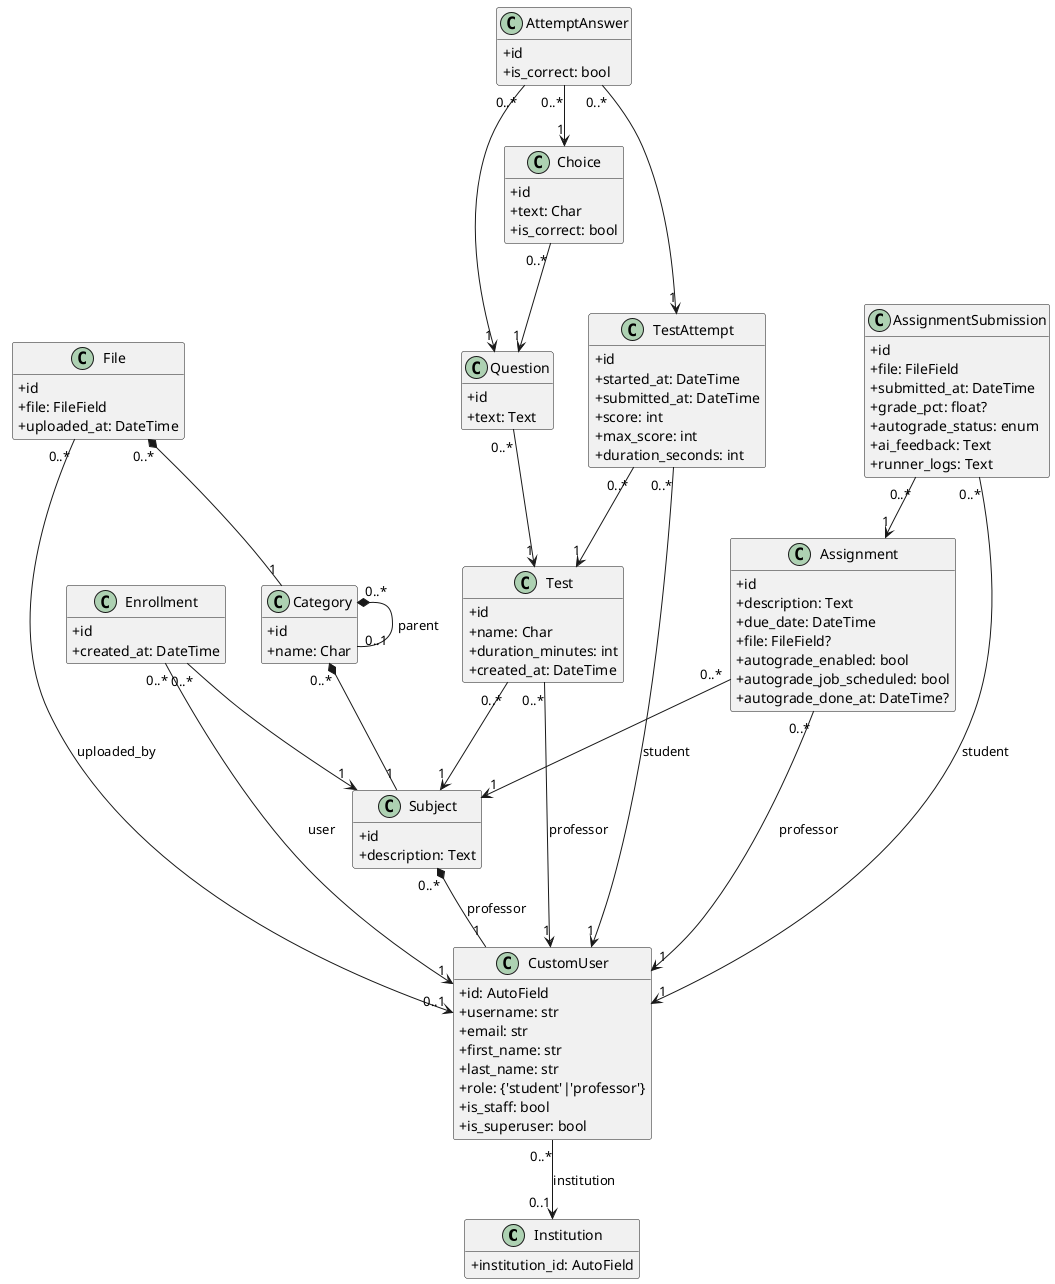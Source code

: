 @startuml Class Diagram
skinparam classAttributeIconSize 0
hide methods

class Institution {
  +institution_id: AutoField
  +name: Char(100) [unique]
}

class CustomUser {
  +id: AutoField
  +username: str
  +email: str
  +first_name: str
  +last_name: str
  +role: {'student'|'professor'}
  +is_staff: bool
  +is_superuser: bool
}

CustomUser "0..*" --> "0..1" Institution : institution

class Subject {
  +id
  +name: Char(100)
  +description: Text
}
Subject "0..*" *-- "1" CustomUser : professor

class Category {
  +id
  +name: Char
}
Category "0..*" *-- "1" Subject
Category "0..*" *-- "0..1" Category : parent

class File {
  +id
  +name: Char(100)
  +file: FileField
  +uploaded_at: DateTime
}
File "0..*" *-- "1" Category
File "0..*" --> "0..1" CustomUser : uploaded_by

class Enrollment {
  +id
  +created_at: DateTime
}
Enrollment "0..*" --> "1" CustomUser : user
Enrollment "0..*" --> "1" Subject

class Assignment {
  +id
  +title: Char(255)
  +description: Text
  +due_date: DateTime
  +file: FileField?
  +autograde_enabled: bool
  +autograde_job_scheduled: bool
  +autograde_done_at: DateTime?
}
Assignment "0..*" --> "1" Subject
Assignment "0..*" --> "1" CustomUser : professor

class AssignmentSubmission {
  +id
  +file: FileField
  +submitted_at: DateTime
  +grade_pct: float?
  +autograde_status: enum
  +ai_feedback: Text
  +runner_logs: Text
}
AssignmentSubmission "0..*" --> "1" Assignment
AssignmentSubmission "0..*" --> "1" CustomUser : student

class Test {
  +id
  +name: Char
  +duration_minutes: int
  +created_at: DateTime
}
Test "0..*" --> "1" Subject
Test "0..*" --> "1" CustomUser : professor

class Question {
  +id
  +text: Text
}
Question "0..*" --> "1" Test

class Choice {
  +id
  +text: Char
  +is_correct: bool
}
Choice "0..*" --> "1" Question

class TestAttempt {
  +id
  +started_at: DateTime
  +submitted_at: DateTime
  +score: int
  +max_score: int
  +duration_seconds: int
}
TestAttempt "0..*" --> "1" Test
TestAttempt "0..*" --> "1" CustomUser : student

class AttemptAnswer {
  +id
  +is_correct: bool
}
AttemptAnswer "0..*" --> "1" TestAttempt
AttemptAnswer "0..*" --> "1" Question
AttemptAnswer "0..*" --> "1" Choice
@enduml
